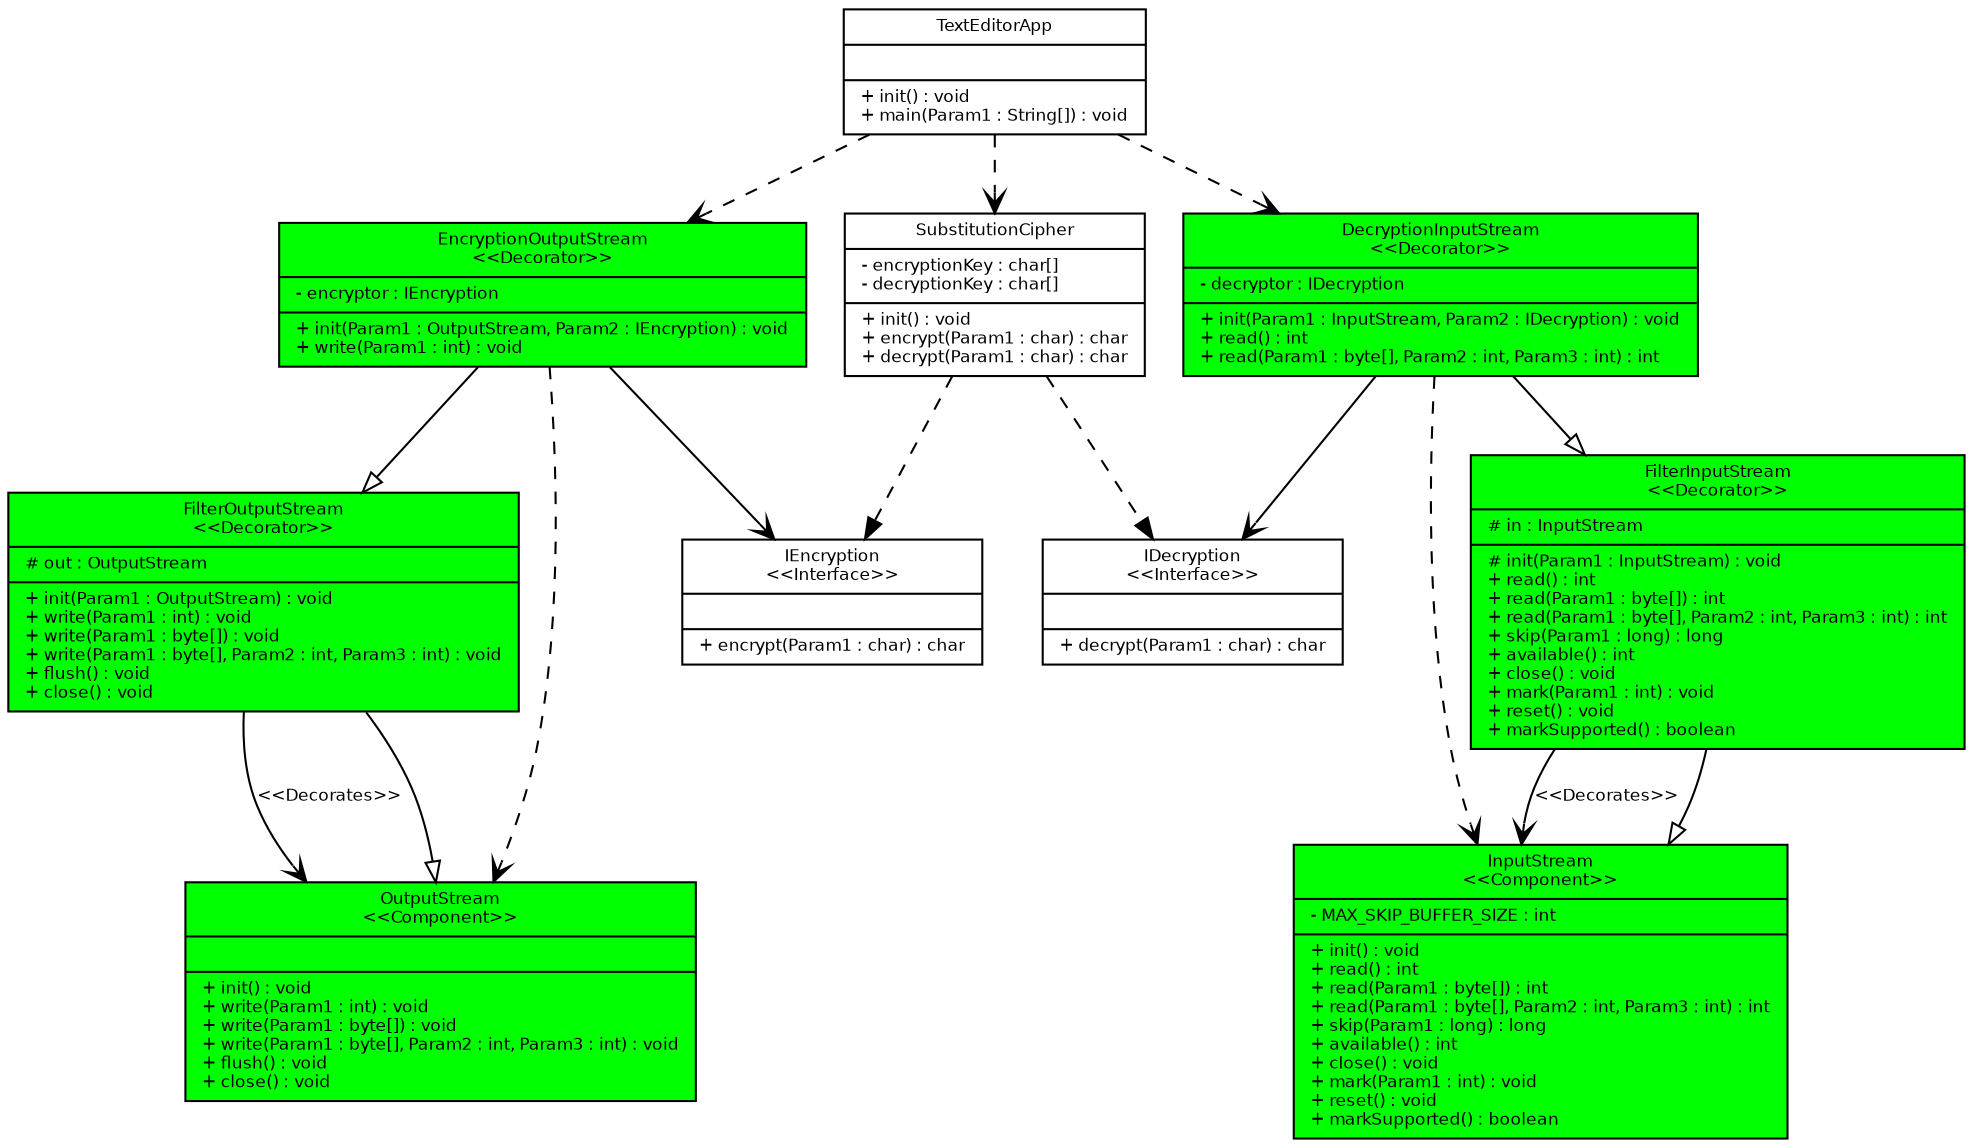 digraph G {
	fontname = "Bitstream Vera Sans"
	fontsize = 8 

	node [
		 fontname = "Bitstream Vera Sans" 
		 fontsize = 8 
		 shape = "record" ,
		 style = "filled"
	] 

	edge [
		 fontname = "Bitstream Vera Sans"
		 fontsize = 8 
	]

	DecryptionInputStream [ 
 	 	 label = "{DecryptionInputStream\n\<\<Decorator\>\>\n|- decryptor : IDecryption\l|+ init(Param1 : InputStream, Param2 : IDecryption) : void\l+ read() : int\l+ read(Param1 : byte[], Param2 : int, Param3 : int) : int\l}",
	 	 color = black,
	 	 fillcolor = green
	]
	EncryptionOutputStream [ 
 	 	 label = "{EncryptionOutputStream\n\<\<Decorator\>\>\n|- encryptor : IEncryption\l|+ init(Param1 : OutputStream, Param2 : IEncryption) : void\l+ write(Param1 : int) : void\l}",
	 	 color = black,
	 	 fillcolor = green
	]
	IDecryption [ 
 	 	 label = "{IDecryption\n\<\<Interface\>\>\n||+ decrypt(Param1 : char) : char\l}",
	 	 color = black,
	 	 fillcolor = white
	]
	IEncryption [ 
 	 	 label = "{IEncryption\n\<\<Interface\>\>\n||+ encrypt(Param1 : char) : char\l}",
	 	 color = black,
	 	 fillcolor = white
	]
	SubstitutionCipher [ 
 	 	 label = "{SubstitutionCipher\n|- encryptionKey : char[]\l- decryptionKey : char[]\l|+ init() : void\l+ encrypt(Param1 : char) : char\l+ decrypt(Param1 : char) : char\l}",
	 	 color = black,
	 	 fillcolor = white
	]
	TextEditorApp [ 
 	 	 label = "{TextEditorApp\n||+ init() : void\l+ main(Param1 : String[]) : void\l}",
	 	 color = black,
	 	 fillcolor = white
	]
	FilterInputStream [ 
 	 	 label = "{FilterInputStream\n\<\<Decorator\>\>\n|# in : InputStream\l|# init(Param1 : InputStream) : void\l+ read() : int\l+ read(Param1 : byte[]) : int\l+ read(Param1 : byte[], Param2 : int, Param3 : int) : int\l+ skip(Param1 : long) : long\l+ available() : int\l+ close() : void\l+ mark(Param1 : int) : void\l+ reset() : void\l+ markSupported() : boolean\l}",
	 	 color = black,
	 	 fillcolor = green
	]
	FilterOutputStream [ 
 	 	 label = "{FilterOutputStream\n\<\<Decorator\>\>\n|# out : OutputStream\l|+ init(Param1 : OutputStream) : void\l+ write(Param1 : int) : void\l+ write(Param1 : byte[]) : void\l+ write(Param1 : byte[], Param2 : int, Param3 : int) : void\l+ flush() : void\l+ close() : void\l}",
	 	 color = black,
	 	 fillcolor = green
	]
	InputStream [ 
 	 	 label = "{InputStream\n\<\<Component\>\>\n|- MAX_SKIP_BUFFER_SIZE : int\l|+ init() : void\l+ read() : int\l+ read(Param1 : byte[]) : int\l+ read(Param1 : byte[], Param2 : int, Param3 : int) : int\l+ skip(Param1 : long) : long\l+ available() : int\l+ close() : void\l+ mark(Param1 : int) : void\l+ reset() : void\l+ markSupported() : boolean\l}",
	 	 color = black,
	 	 fillcolor = green
	]
	OutputStream [ 
 	 	 label = "{OutputStream\n\<\<Component\>\>\n||+ init() : void\l+ write(Param1 : int) : void\l+ write(Param1 : byte[]) : void\l+ write(Param1 : byte[], Param2 : int, Param3 : int) : void\l+ flush() : void\l+ close() : void\l}",
	 	 color = black,
	 	 fillcolor = green
	]

	edge [
		arrowhead = "empty"
	]

	DecryptionInputStream -> FilterInputStream
	EncryptionOutputStream -> FilterOutputStream
	FilterInputStream -> InputStream
	FilterOutputStream -> OutputStream


	edge [
		style = "dashed"
		arrowhead = "normal"
	]

	SubstitutionCipher->IEncryption
	SubstitutionCipher->IDecryption


	edge [
		style = "solid"
		arrowhead = "vee"
	]

	DecryptionInputStream->IDecryption[label=""]
	EncryptionOutputStream->IEncryption[label=""]
	FilterInputStream->InputStream[label="<<Decorates>>"]
	FilterOutputStream->OutputStream[label="<<Decorates>>"]


	edge [
		style = "dashed"
		arrowhead = "vee"
	]

	DecryptionInputStream->InputStream
	EncryptionOutputStream->OutputStream
	TextEditorApp->SubstitutionCipher
	TextEditorApp->DecryptionInputStream
	TextEditorApp->EncryptionOutputStream

}
